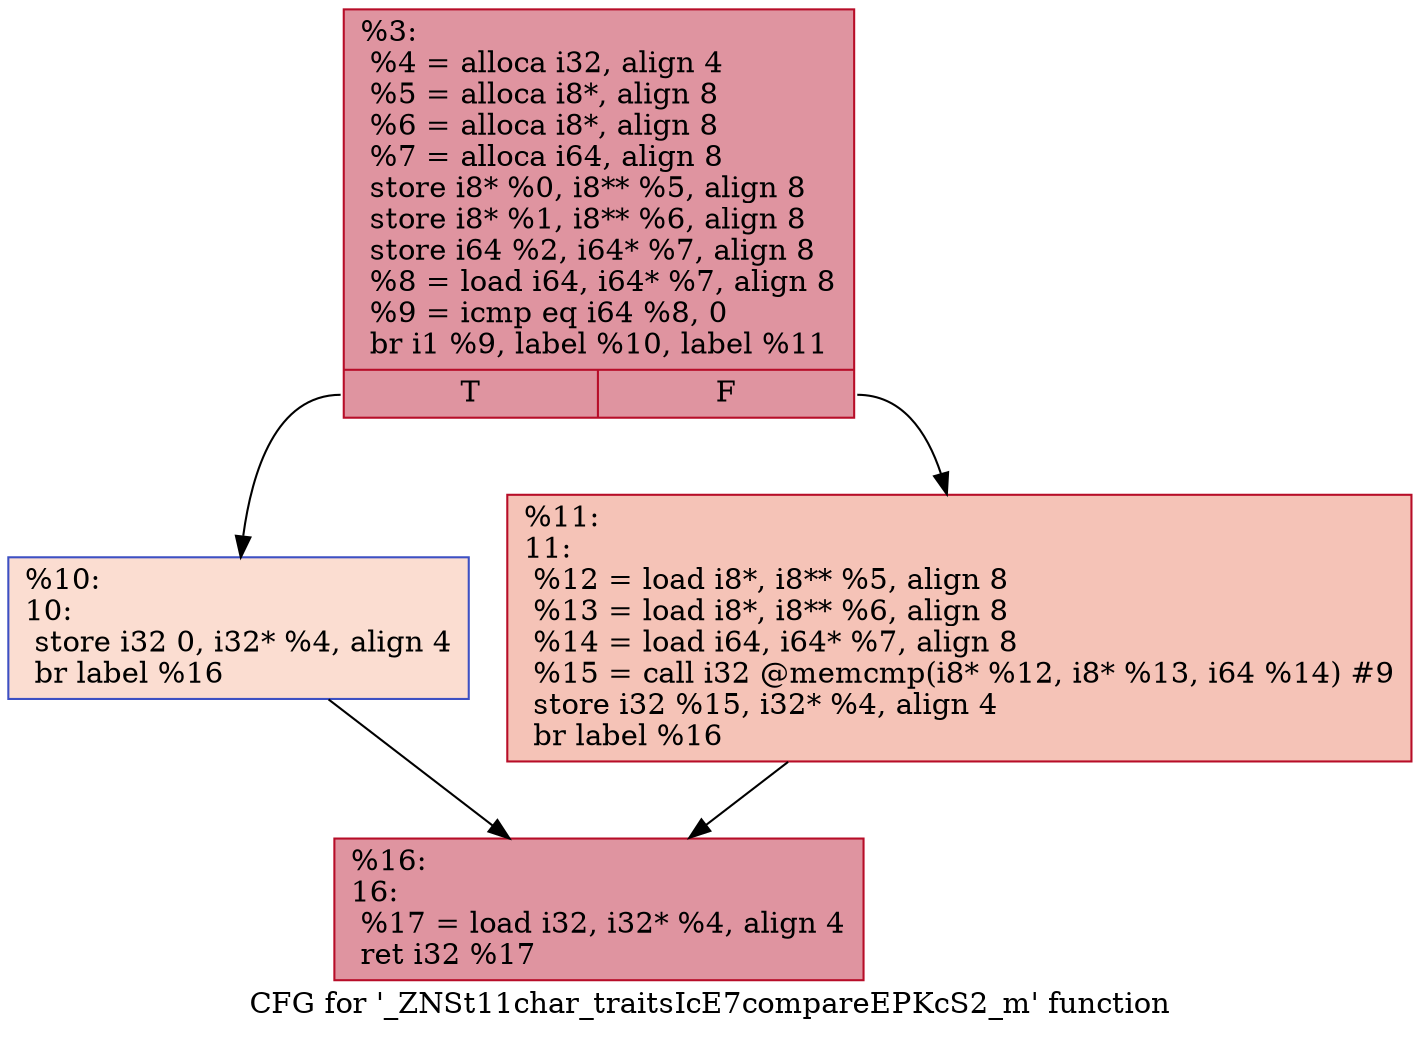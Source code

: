 digraph "CFG for '_ZNSt11char_traitsIcE7compareEPKcS2_m' function" {
	label="CFG for '_ZNSt11char_traitsIcE7compareEPKcS2_m' function";

	Node0x56518efa2be0 [shape=record,color="#b70d28ff", style=filled, fillcolor="#b70d2870",label="{%3:\l  %4 = alloca i32, align 4\l  %5 = alloca i8*, align 8\l  %6 = alloca i8*, align 8\l  %7 = alloca i64, align 8\l  store i8* %0, i8** %5, align 8\l  store i8* %1, i8** %6, align 8\l  store i64 %2, i64* %7, align 8\l  %8 = load i64, i64* %7, align 8\l  %9 = icmp eq i64 %8, 0\l  br i1 %9, label %10, label %11\l|{<s0>T|<s1>F}}"];
	Node0x56518efa2be0:s0 -> Node0x56518efa2d30;
	Node0x56518efa2be0:s1 -> Node0x56518efa3180;
	Node0x56518efa2d30 [shape=record,color="#3d50c3ff", style=filled, fillcolor="#f7b39670",label="{%10:\l10:                                               \l  store i32 0, i32* %4, align 4\l  br label %16\l}"];
	Node0x56518efa2d30 -> Node0x56518efa32a0;
	Node0x56518efa3180 [shape=record,color="#b70d28ff", style=filled, fillcolor="#e8765c70",label="{%11:\l11:                                               \l  %12 = load i8*, i8** %5, align 8\l  %13 = load i8*, i8** %6, align 8\l  %14 = load i64, i64* %7, align 8\l  %15 = call i32 @memcmp(i8* %12, i8* %13, i64 %14) #9\l  store i32 %15, i32* %4, align 4\l  br label %16\l}"];
	Node0x56518efa3180 -> Node0x56518efa32a0;
	Node0x56518efa32a0 [shape=record,color="#b70d28ff", style=filled, fillcolor="#b70d2870",label="{%16:\l16:                                               \l  %17 = load i32, i32* %4, align 4\l  ret i32 %17\l}"];
}
